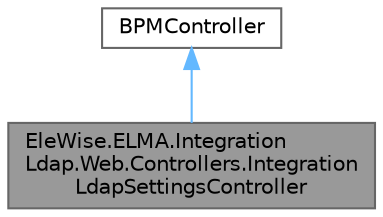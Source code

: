 digraph "EleWise.ELMA.IntegrationLdap.Web.Controllers.IntegrationLdapSettingsController"
{
 // LATEX_PDF_SIZE
  bgcolor="transparent";
  edge [fontname=Helvetica,fontsize=10,labelfontname=Helvetica,labelfontsize=10];
  node [fontname=Helvetica,fontsize=10,shape=box,height=0.2,width=0.4];
  Node1 [id="Node000001",label="EleWise.ELMA.Integration\lLdap.Web.Controllers.Integration\lLdapSettingsController",height=0.2,width=0.4,color="gray40", fillcolor="grey60", style="filled", fontcolor="black",tooltip="Контроллер для настройки интеграции LDAP."];
  Node2 -> Node1 [id="edge1_Node000001_Node000002",dir="back",color="steelblue1",style="solid",tooltip=" "];
  Node2 [id="Node000002",label="BPMController",height=0.2,width=0.4,color="gray40", fillcolor="white", style="filled",tooltip=" "];
}
